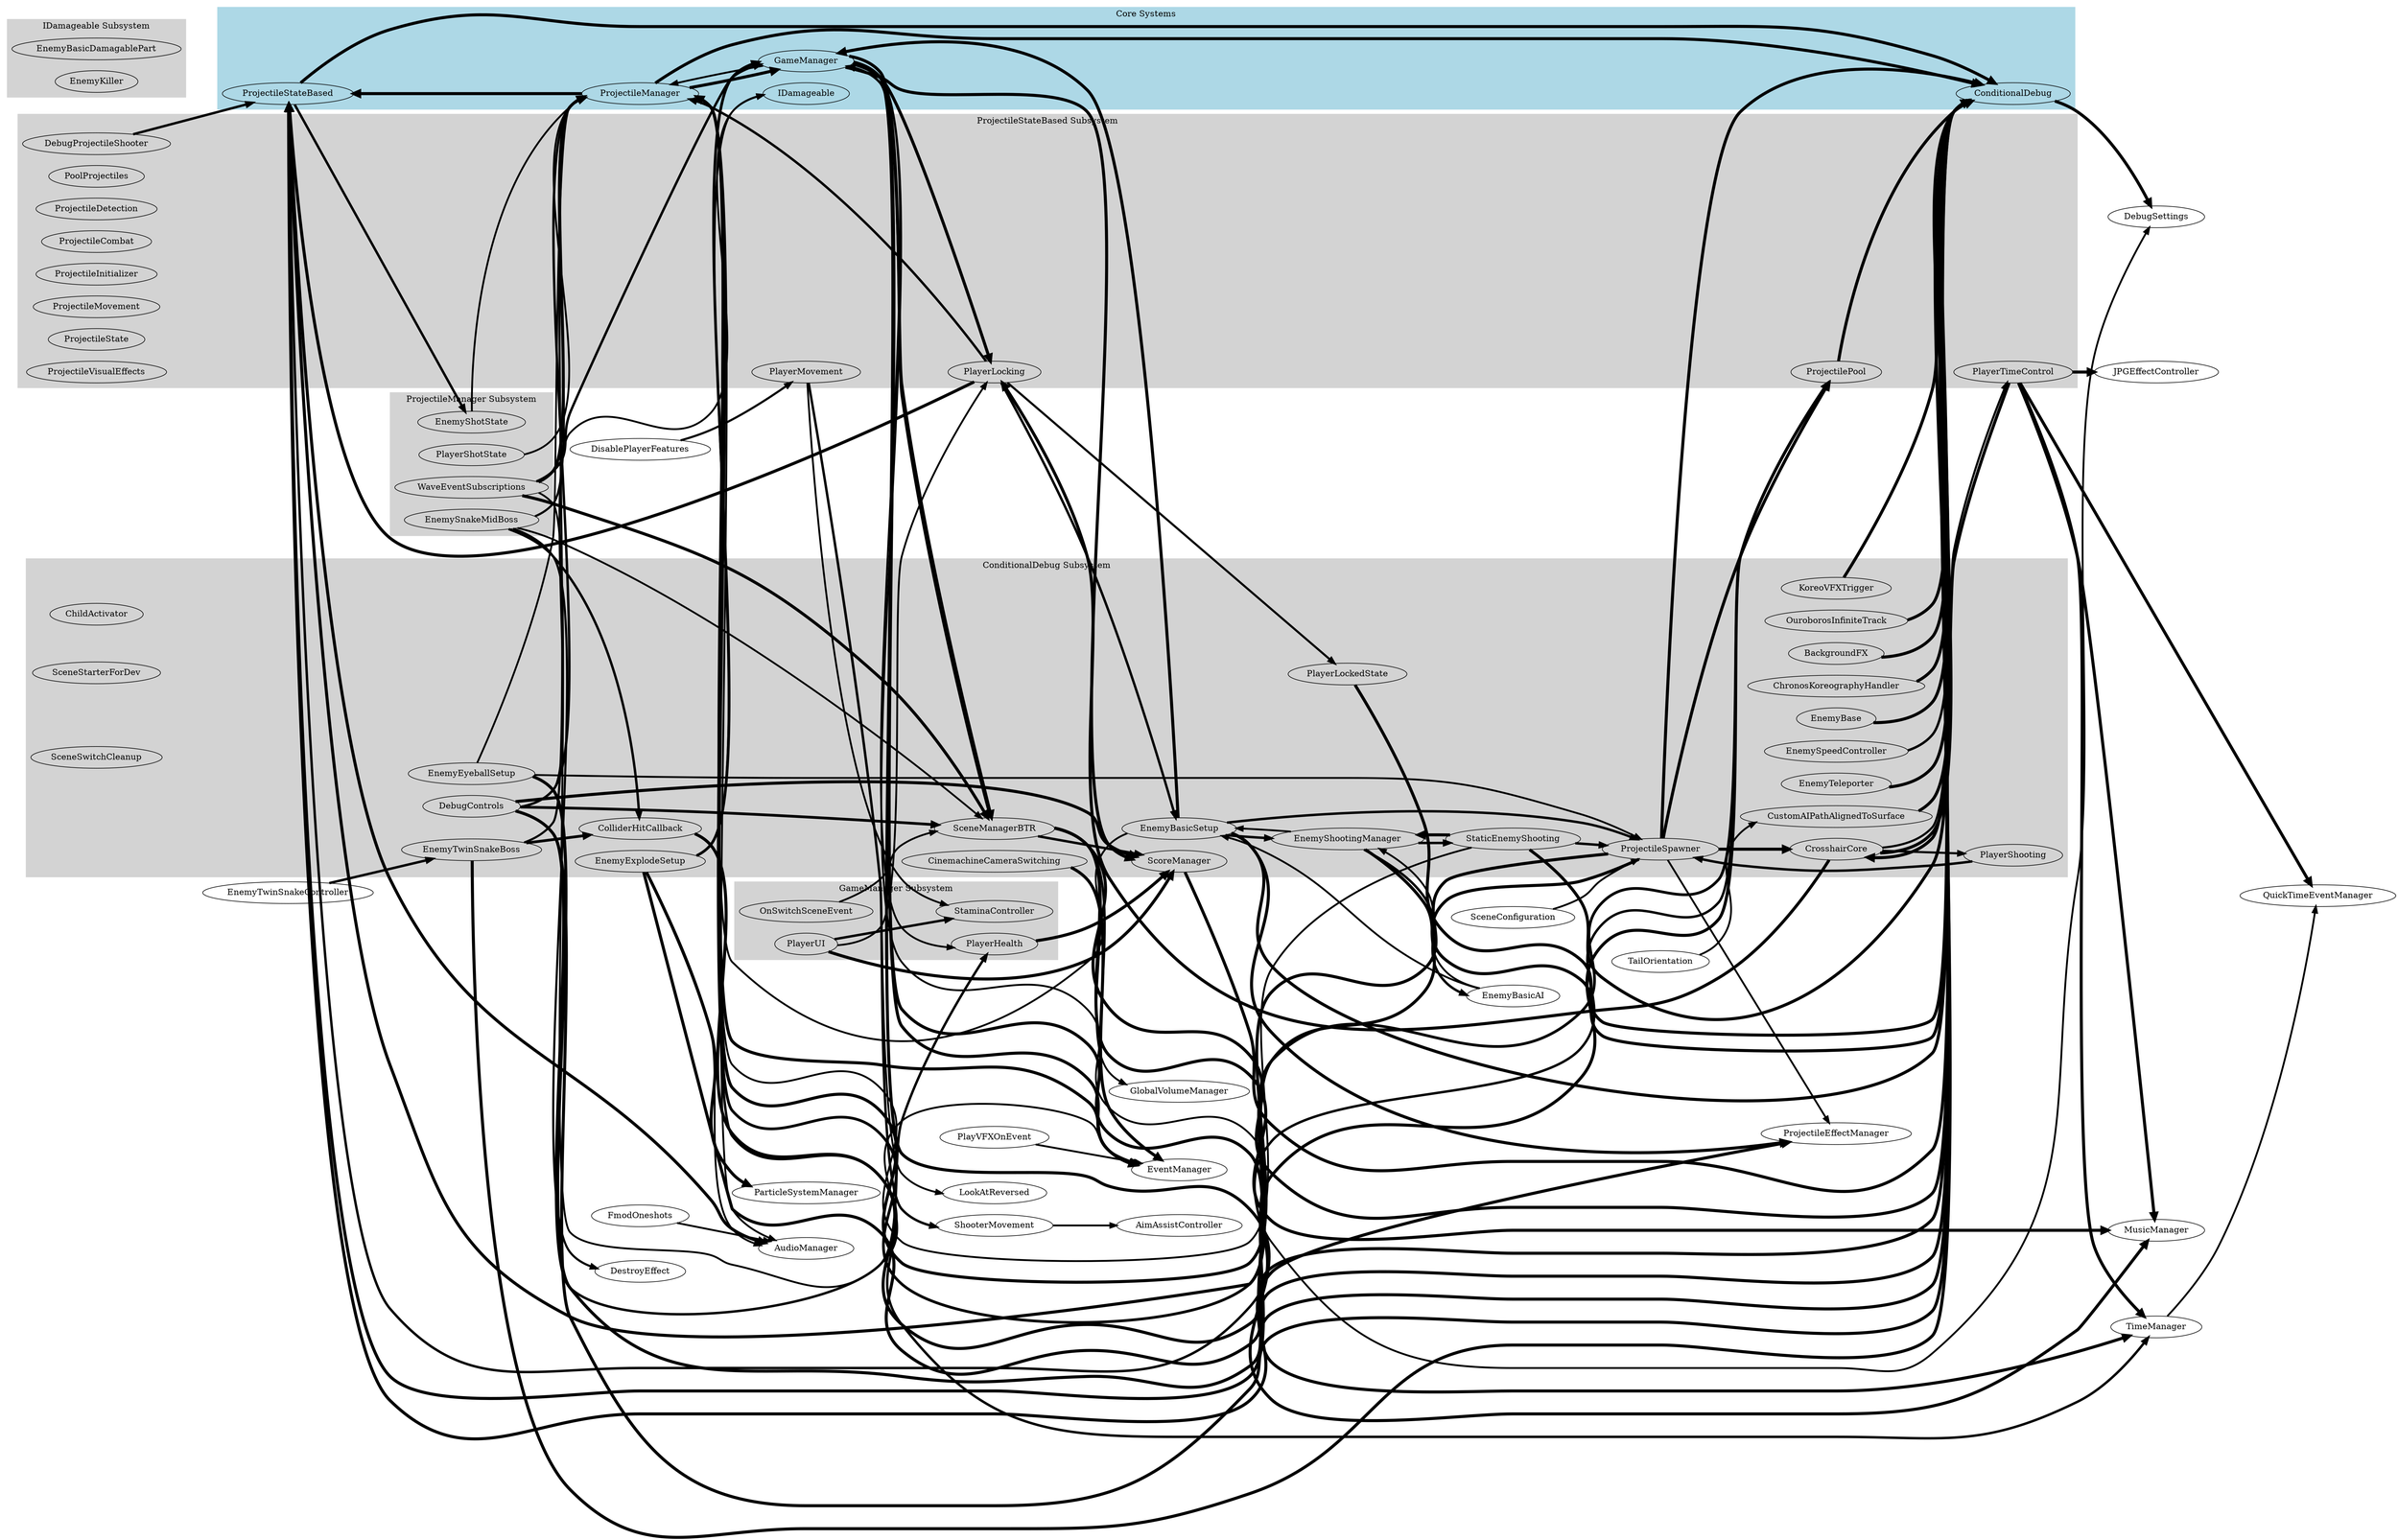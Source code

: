 digraph {
  rankdir=LR;
  compound=true;
  newrank=true;
  subgraph cluster_core {
    label="Core Systems";
    style=filled;
    color=lightblue;
    ConditionalDebug [label="ConditionalDebug"];
    ProjectileStateBased [label="ProjectileStateBased"];
    ProjectileManager [label="ProjectileManager"];
    IDamageable [label="IDamageable"];
    GameManager [label="GameManager"];
  }
  subgraph cluster_ConditionalDebug {
    label="ConditionalDebug Subsystem";
    style=filled;
    color=lightgrey;
    ChildActivator [label="ChildActivator"];
    CinemachineCameraSwitching [label="CinemachineCameraSwitching"];
    BackgroundFX [label="BackgroundFX"];
    ChronosKoreographyHandler [label="ChronosKoreographyHandler"];
    ColliderHitCallback [label="ColliderHitCallback"];
    EnemyBase [label="EnemyBase"];
    EnemyBasicSetup [label="EnemyBasicSetup"];
    EnemyExplodeSetup [label="EnemyExplodeSetup"];
    EnemyEyeballSetup [label="EnemyEyeballSetup"];
    EnemyShootingManager [label="EnemyShootingManager"];
    EnemySpeedController [label="EnemySpeedController"];
    EnemyTeleporter [label="EnemyTeleporter"];
    EnemyTwinSnakeBoss [label="EnemyTwinSnakeBoss"];
    KoreoVFXTrigger [label="KoreoVFXTrigger"];
    DebugControls [label="DebugControls"];
    SceneManagerBTR [label="SceneManagerBTR"];
    SceneStarterForDev [label="SceneStarterForDev"];
    SceneSwitchCleanup [label="SceneSwitchCleanup"];
    ScoreManager [label="ScoreManager"];
    OuroborosInfiniteTrack [label="OuroborosInfiniteTrack"];
    CrosshairCore [label="CrosshairCore"];
    PlayerShooting [label="PlayerShooting"];
    PlayerLockedState [label="PlayerLockedState"];
    ProjectileSpawner [label="ProjectileSpawner"];
    StaticEnemyShooting [label="StaticEnemyShooting"];
    CustomAIPathAlignedToSurface [label="CustomAIPathAlignedToSurface"];
  }
  subgraph cluster_ProjectileStateBased {
    label="ProjectileStateBased Subsystem";
    style=filled;
    color=lightgrey;
    DebugProjectileShooter [label="DebugProjectileShooter"];
    PlayerLocking [label="PlayerLocking"];
    PlayerMovement [label="PlayerMovement"];
    PlayerTimeControl [label="PlayerTimeControl"];
    PoolProjectiles [label="PoolProjectiles"];
    ProjectileDetection [label="ProjectileDetection"];
    ProjectileCombat [label="ProjectileCombat"];
    ProjectileInitializer [label="ProjectileInitializer"];
    ProjectileMovement [label="ProjectileMovement"];
    ProjectilePool [label="ProjectilePool"];
    ProjectileState [label="ProjectileState"];
    ProjectileVisualEffects [label="ProjectileVisualEffects"];
  }
  subgraph cluster_IDamageable {
    label="IDamageable Subsystem";
    style=filled;
    color=lightgrey;
    EnemyBasicDamagablePart [label="EnemyBasicDamagablePart"];
    EnemyKiller [label="EnemyKiller"];
  }
  subgraph cluster_ProjectileManager {
    label="ProjectileManager Subsystem";
    style=filled;
    color=lightgrey;
    EnemySnakeMidBoss [label="EnemySnakeMidBoss"];
    WaveEventSubscriptions [label="WaveEventSubscriptions"];
    EnemyShotState [label="EnemyShotState"];
    PlayerShotState [label="PlayerShotState"];
  }
  subgraph cluster_GameManager {
    label="GameManager Subsystem";
    style=filled;
    color=lightgrey;
    OnSwitchSceneEvent [label="OnSwitchSceneEvent"];
    PlayerHealth [label="PlayerHealth"];
    PlayerUI [label="PlayerUI"];
    StaminaController [label="StaminaController"];
  }
  CinemachineCameraSwitching -> EventManager [penwidth=5.0, tooltip="Weight: 16\nUses Fields"];
  BackgroundFX -> ConditionalDebug [penwidth=5.0, tooltip="Weight: 18\nCalls Methods\nUses Fields"];
  ChronosKoreographyHandler -> ConditionalDebug [penwidth=5.0, tooltip="Weight: 9\nCalls Methods\nUses Fields"];
  ConditionalDebug -> DebugSettings [penwidth=5.0, tooltip="Weight: 19\nUses Fields"];
  DebugProjectileShooter -> ProjectileStateBased [penwidth=4.0, tooltip="Weight: 6\nUses Fields"];
  DisablePlayerFeatures -> PlayerMovement [penwidth=3.5, tooltip="Weight: 5\n"];
  ColliderHitCallback -> ConditionalDebug [penwidth=5.0, tooltip="Weight: 9\nCalls Methods\nUses Fields"];
  EnemyBase -> ConditionalDebug [penwidth=5.0, tooltip="Weight: 9\nCalls Methods\nUses Fields"];
  EnemyBasicAI -> EnemyBasicSetup [penwidth=3.0, tooltip="Weight: 4\n"];
  EnemyBasicAI -> EnemyShootingManager [penwidth=3.0, tooltip="Weight: 4\nUses Fields"];
  EnemyBasicSetup -> ConditionalDebug [penwidth=5.0, tooltip="Weight: 48\nCalls Methods\nUses Fields"];
  EnemyBasicSetup -> EnemyShootingManager [penwidth=4.0, tooltip="Weight: 6\nUses Fields"];
  EnemyBasicSetup -> GameManager [penwidth=5.0, tooltip="Weight: 11\nUses Fields"];
  EnemyBasicSetup -> ProjectileEffectManager [penwidth=5.0, tooltip="Weight: 12\nUses Fields"];
  EnemyBasicSetup -> ProjectileManager [penwidth=3.0, tooltip="Weight: 4\nUses Fields"];
  EnemyBasicSetup -> ProjectileSpawner [penwidth=4.0, tooltip="Weight: 6\nUses Fields"];
  EnemyExplodeSetup -> ConditionalDebug [penwidth=5.0, tooltip="Weight: 57\nCalls Methods\nUses Fields"];
  EnemyExplodeSetup -> IDamageable [penwidth=3.0, tooltip="Weight: 4\n"];
  EnemyExplodeSetup -> AudioManager [penwidth=3.0, tooltip="Weight: 4\nUses Fields"];
  EnemyExplodeSetup -> GameManager [penwidth=4.5, tooltip="Weight: 7\nUses Fields"];
  EnemyExplodeSetup -> ParticleSystemManager [penwidth=5.0, tooltip="Weight: 24\nUses Fields"];
  EnemyEyeballSetup -> ConditionalDebug [penwidth=5.0, tooltip="Weight: 24\nCalls Methods\nUses Fields"];
  EnemyEyeballSetup -> ProjectileManager [penwidth=3.0, tooltip="Weight: 4\nUses Fields"];
  EnemyEyeballSetup -> ProjectileSpawner [penwidth=3.0, tooltip="Weight: 4\nUses Fields"];
  EnemyShootingManager -> ConditionalDebug [penwidth=5.0, tooltip="Weight: 84\nCalls Methods\nUses Fields"];
  EnemyShootingManager -> EnemyBasicAI [penwidth=4.0, tooltip="Weight: 6\n"];
  EnemyShootingManager -> EnemyBasicSetup [penwidth=3.0, tooltip="Weight: 4\n"];
  EnemyShootingManager -> StaticEnemyShooting [penwidth=4.0, tooltip="Weight: 6\n"];
  EnemySnakeMidBoss -> DestroyEffect [penwidth=3.5, tooltip="Weight: 5\n"];
  EnemySnakeMidBoss -> ColliderHitCallback [penwidth=4.0, tooltip="Weight: 6\n"];
  EnemySnakeMidBoss -> SceneManagerBTR [penwidth=3.0, tooltip="Weight: 4\nUses Fields"];
  EnemySnakeMidBoss -> ProjectileManager [penwidth=3.5, tooltip="Weight: 5\nUses Fields"];
  EnemySpeedController -> ConditionalDebug [penwidth=4.0, tooltip="Weight: 6\nCalls Methods\nUses Fields"];
  EnemyTeleporter -> ConditionalDebug [penwidth=5.0, tooltip="Weight: 9\nCalls Methods\nUses Fields"];
  EnemyTwinSnakeBoss -> ConditionalDebug [penwidth=5.0, tooltip="Weight: 39\nCalls Methods\nUses Fields"];
  EnemyTwinSnakeBoss -> ColliderHitCallback [penwidth=4.5, tooltip="Weight: 7\n"];
  EnemyTwinSnakeBoss -> ProjectileManager [penwidth=3.5, tooltip="Weight: 5\nUses Fields"];
  EnemyTwinSnakeController -> EnemyTwinSnakeBoss [penwidth=4.0, tooltip="Weight: 6\n"];
  FmodOneshots -> AudioManager [penwidth=3.0, tooltip="Weight: 4\nUses Fields"];
  KoreoVFXTrigger -> ConditionalDebug [penwidth=5.0, tooltip="Weight: 24\nCalls Methods\nUses Fields"];
  DebugControls -> ConditionalDebug [penwidth=5.0, tooltip="Weight: 45\nCalls Methods\nUses Fields"];
  DebugControls -> IDamageable [penwidth=3.0, tooltip="Weight: 4\n"];
  DebugControls -> SceneManagerBTR [penwidth=4.5, tooltip="Weight: 7\nUses Fields"];
  DebugControls -> ScoreManager [penwidth=5.0, tooltip="Weight: 8\nUses Fields"];
  DebugControls -> PlayerHealth [penwidth=4.0, tooltip="Weight: 6\n"];
  DebugControls -> ProjectileManager [penwidth=4.0, tooltip="Weight: 6\nUses Fields"];
  GameManager -> DebugSettings [penwidth=3.0, tooltip="Weight: 4\n"];
  GameManager -> EventManager [penwidth=5.0, tooltip="Weight: 32\nUses Fields"];
  GameManager -> SceneManagerBTR [penwidth=5.0, tooltip="Weight: 17\nCalls Methods\nUses Fields"];
  GameManager -> ScoreManager [penwidth=5.0, tooltip="Weight: 8\nCalls Methods\nUses Fields"];
  GameManager -> TimeManager [penwidth=5.0, tooltip="Weight: 11\nCalls Methods\nUses Fields"];
  GameManager -> MusicManager [penwidth=5.0, tooltip="Weight: 11\nCalls Methods\nUses Fields"];
  GameManager -> PlayerHealth [penwidth=3.0, tooltip="Weight: 4\n"];
  GameManager -> PlayerLocking [penwidth=5.0, tooltip="Weight: 9\nUses Fields"];
  GameManager -> ProjectileManager [penwidth=3.0, tooltip="Weight: 4\nUses Fields"];
  SceneConfiguration -> ProjectileSpawner [penwidth=3.0, tooltip="Weight: 4\nUses Fields"];
  SceneManagerBTR -> ConditionalDebug [penwidth=5.0, tooltip="Weight: 126\nCalls Methods\nUses Fields"];
  SceneManagerBTR -> EventManager [penwidth=4.0, tooltip="Weight: 6\nUses Fields"];
  SceneManagerBTR -> GameManager [penwidth=4.0, tooltip="Weight: 6\nUses Fields"];
  SceneManagerBTR -> GlobalVolumeManager [penwidth=3.0, tooltip="Weight: 4\nUses Fields"];
  SceneManagerBTR -> ScoreManager [penwidth=4.0, tooltip="Weight: 6\nUses Fields"];
  SceneManagerBTR -> MusicManager [penwidth=5.0, tooltip="Weight: 12\nUses Fields"];
  ScoreManager -> ConditionalDebug [penwidth=5.0, tooltip="Weight: 9\nCalls Methods\nUses Fields"];
  TimeManager -> QuickTimeEventManager [penwidth=3.0, tooltip="Weight: 4\nUses Fields"];
  WaveEventSubscriptions -> EventManager [penwidth=3.0, tooltip="Weight: 4\nUses Fields"];
  WaveEventSubscriptions -> GameManager [penwidth=4.0, tooltip="Weight: 6\nUses Fields"];
  WaveEventSubscriptions -> SceneManagerBTR [penwidth=5.0, tooltip="Weight: 12\nUses Fields"];
  WaveEventSubscriptions -> ProjectileManager [penwidth=5.0, tooltip="Weight: 9\nUses Fields"];
  OnSwitchSceneEvent -> SceneManagerBTR [penwidth=3.0, tooltip="Weight: 4\nUses Fields"];
  OuroborosInfiniteTrack -> ConditionalDebug [penwidth=5.0, tooltip="Weight: 15\nCalls Methods\nUses Fields"];
  CrosshairCore -> ConditionalDebug [penwidth=5.0, tooltip="Weight: 12\nCalls Methods\nUses Fields"];
  CrosshairCore -> PlayerLocking [penwidth=5.0, tooltip="Weight: 13\n"];
  CrosshairCore -> PlayerShooting [penwidth=3.5, tooltip="Weight: 5\n"];
  CrosshairCore -> PlayerTimeControl [penwidth=3.5, tooltip="Weight: 5\n"];
  PlayerHealth -> ScoreManager [penwidth=5.0, tooltip="Weight: 14\nUses Fields"];
  PlayerLocking -> EnemyBasicSetup [penwidth=4.0, tooltip="Weight: 6\n"];
  PlayerLocking -> PlayerLockedState [penwidth=3.5, tooltip="Weight: 5\n"];
  PlayerLocking -> ProjectileManager [penwidth=4.0, tooltip="Weight: 6\nUses Fields"];
  PlayerLocking -> ProjectileStateBased [penwidth=5.0, tooltip="Weight: 11\nUses Fields"];
  PlayerMovement -> LookAtReversed [penwidth=3.0, tooltip="Weight: 4\n"];
  PlayerMovement -> ShooterMovement [penwidth=4.0, tooltip="Weight: 6\n"];
  PlayerMovement -> StaminaController [penwidth=3.0, tooltip="Weight: 4\n"];
  PlayerShooting -> ProjectileSpawner [penwidth=4.0, tooltip="Weight: 6\nUses Fields"];
  PlayerTimeControl -> JPGEffectController [penwidth=5.0, tooltip="Weight: 12\nUses Fields"];
  PlayerTimeControl -> TimeManager [penwidth=5.0, tooltip="Weight: 10\nUses Fields"];
  PlayerTimeControl -> MusicManager [penwidth=5.0, tooltip="Weight: 12\nUses Fields"];
  PlayerTimeControl -> CrosshairCore [penwidth=5.0, tooltip="Weight: 14\nUses Fields"];
  PlayerTimeControl -> QuickTimeEventManager [penwidth=5.0, tooltip="Weight: 11\nUses Fields"];
  ShooterMovement -> AimAssistController [penwidth=3.0, tooltip="Weight: 4\n"];
  PlayerUI -> ScoreManager [penwidth=5.0, tooltip="Weight: 14\nUses Fields"];
  PlayerUI -> PlayerLocking [penwidth=3.0, tooltip="Weight: 4\nUses Fields"];
  PlayerUI -> StaminaController [penwidth=4.0, tooltip="Weight: 6\nUses Fields"];
  PlayVFXOnEvent -> EventManager [penwidth=3.0, tooltip="Weight: 4\nUses Fields"];
  EnemyShotState -> ProjectileManager [penwidth=3.0, tooltip="Weight: 4\nUses Fields"];
  PlayerLockedState -> ConditionalDebug [penwidth=5.0, tooltip="Weight: 12\nCalls Methods\nUses Fields"];
  PlayerShotState -> ProjectileManager [penwidth=3.0, tooltip="Weight: 4\nUses Fields"];
  ProjectileManager -> ConditionalDebug [penwidth=5.0, tooltip="Weight: 72\nCalls Methods\nUses Fields"];
  ProjectileManager -> AudioManager [penwidth=3.0, tooltip="Weight: 4\nUses Fields"];
  ProjectileManager -> EventManager [penwidth=5.0, tooltip="Weight: 10\nUses Fields"];
  ProjectileManager -> GameManager [penwidth=5.0, tooltip="Weight: 10\nUses Fields"];
  ProjectileManager -> TimeManager [penwidth=4.0, tooltip="Weight: 6\nUses Fields"];
  ProjectileManager -> ProjectilePool [penwidth=4.5, tooltip="Weight: 7\nUses Fields"];
  ProjectileManager -> ProjectileStateBased [penwidth=5.0, tooltip="Weight: 16\n"];
  ProjectilePool -> ConditionalDebug [penwidth=5.0, tooltip="Weight: 9\nCalls Methods\nUses Fields"];
  ProjectilePool -> ProjectileStateBased [penwidth=5.0, tooltip="Weight: 12\n"];
  ProjectileSpawner -> ConditionalDebug [penwidth=5.0, tooltip="Weight: 45\nCalls Methods\nUses Fields"];
  ProjectileSpawner -> CrosshairCore [penwidth=5.0, tooltip="Weight: 8\nUses Fields"];
  ProjectileSpawner -> ProjectileEffectManager [penwidth=3.0, tooltip="Weight: 4\nUses Fields"];
  ProjectileSpawner -> ProjectileManager [penwidth=5.0, tooltip="Weight: 9\nUses Fields"];
  ProjectileSpawner -> ProjectilePool [penwidth=5.0, tooltip="Weight: 10\nUses Fields"];
  ProjectileSpawner -> ProjectileStateBased [penwidth=5.0, tooltip="Weight: 10\n"];
  ProjectileStateBased -> ConditionalDebug [penwidth=5.0, tooltip="Weight: 39\nCalls Methods\nUses Fields"];
  ProjectileStateBased -> AudioManager [penwidth=5.0, tooltip="Weight: 12\nUses Fields"];
  ProjectileStateBased -> EnemyShotState [penwidth=4.0, tooltip="Weight: 6\n"];
  ProjectileStateBased -> ProjectileEffectManager [penwidth=5.0, tooltip="Weight: 14\nUses Fields"];
  ProjectileStateBased -> ProjectilePool [penwidth=4.0, tooltip="Weight: 6\nUses Fields"];
  StaticEnemyShooting -> ConditionalDebug [penwidth=5.0, tooltip="Weight: 30\nCalls Methods\nUses Fields"];
  StaticEnemyShooting -> EnemyShootingManager [penwidth=5.0, tooltip="Weight: 10\nUses Fields"];
  StaticEnemyShooting -> ProjectileManager [penwidth=3.0, tooltip="Weight: 4\nUses Fields"];
  StaticEnemyShooting -> ProjectileSpawner [penwidth=4.0, tooltip="Weight: 6\nUses Fields"];
  TailOrientation -> CustomAIPathAlignedToSurface [penwidth=3.0, tooltip="Weight: 4\n"];
  CustomAIPathAlignedToSurface -> ConditionalDebug [penwidth=5.0, tooltip="Weight: 33\nCalls Methods\nUses Fields"];
}
